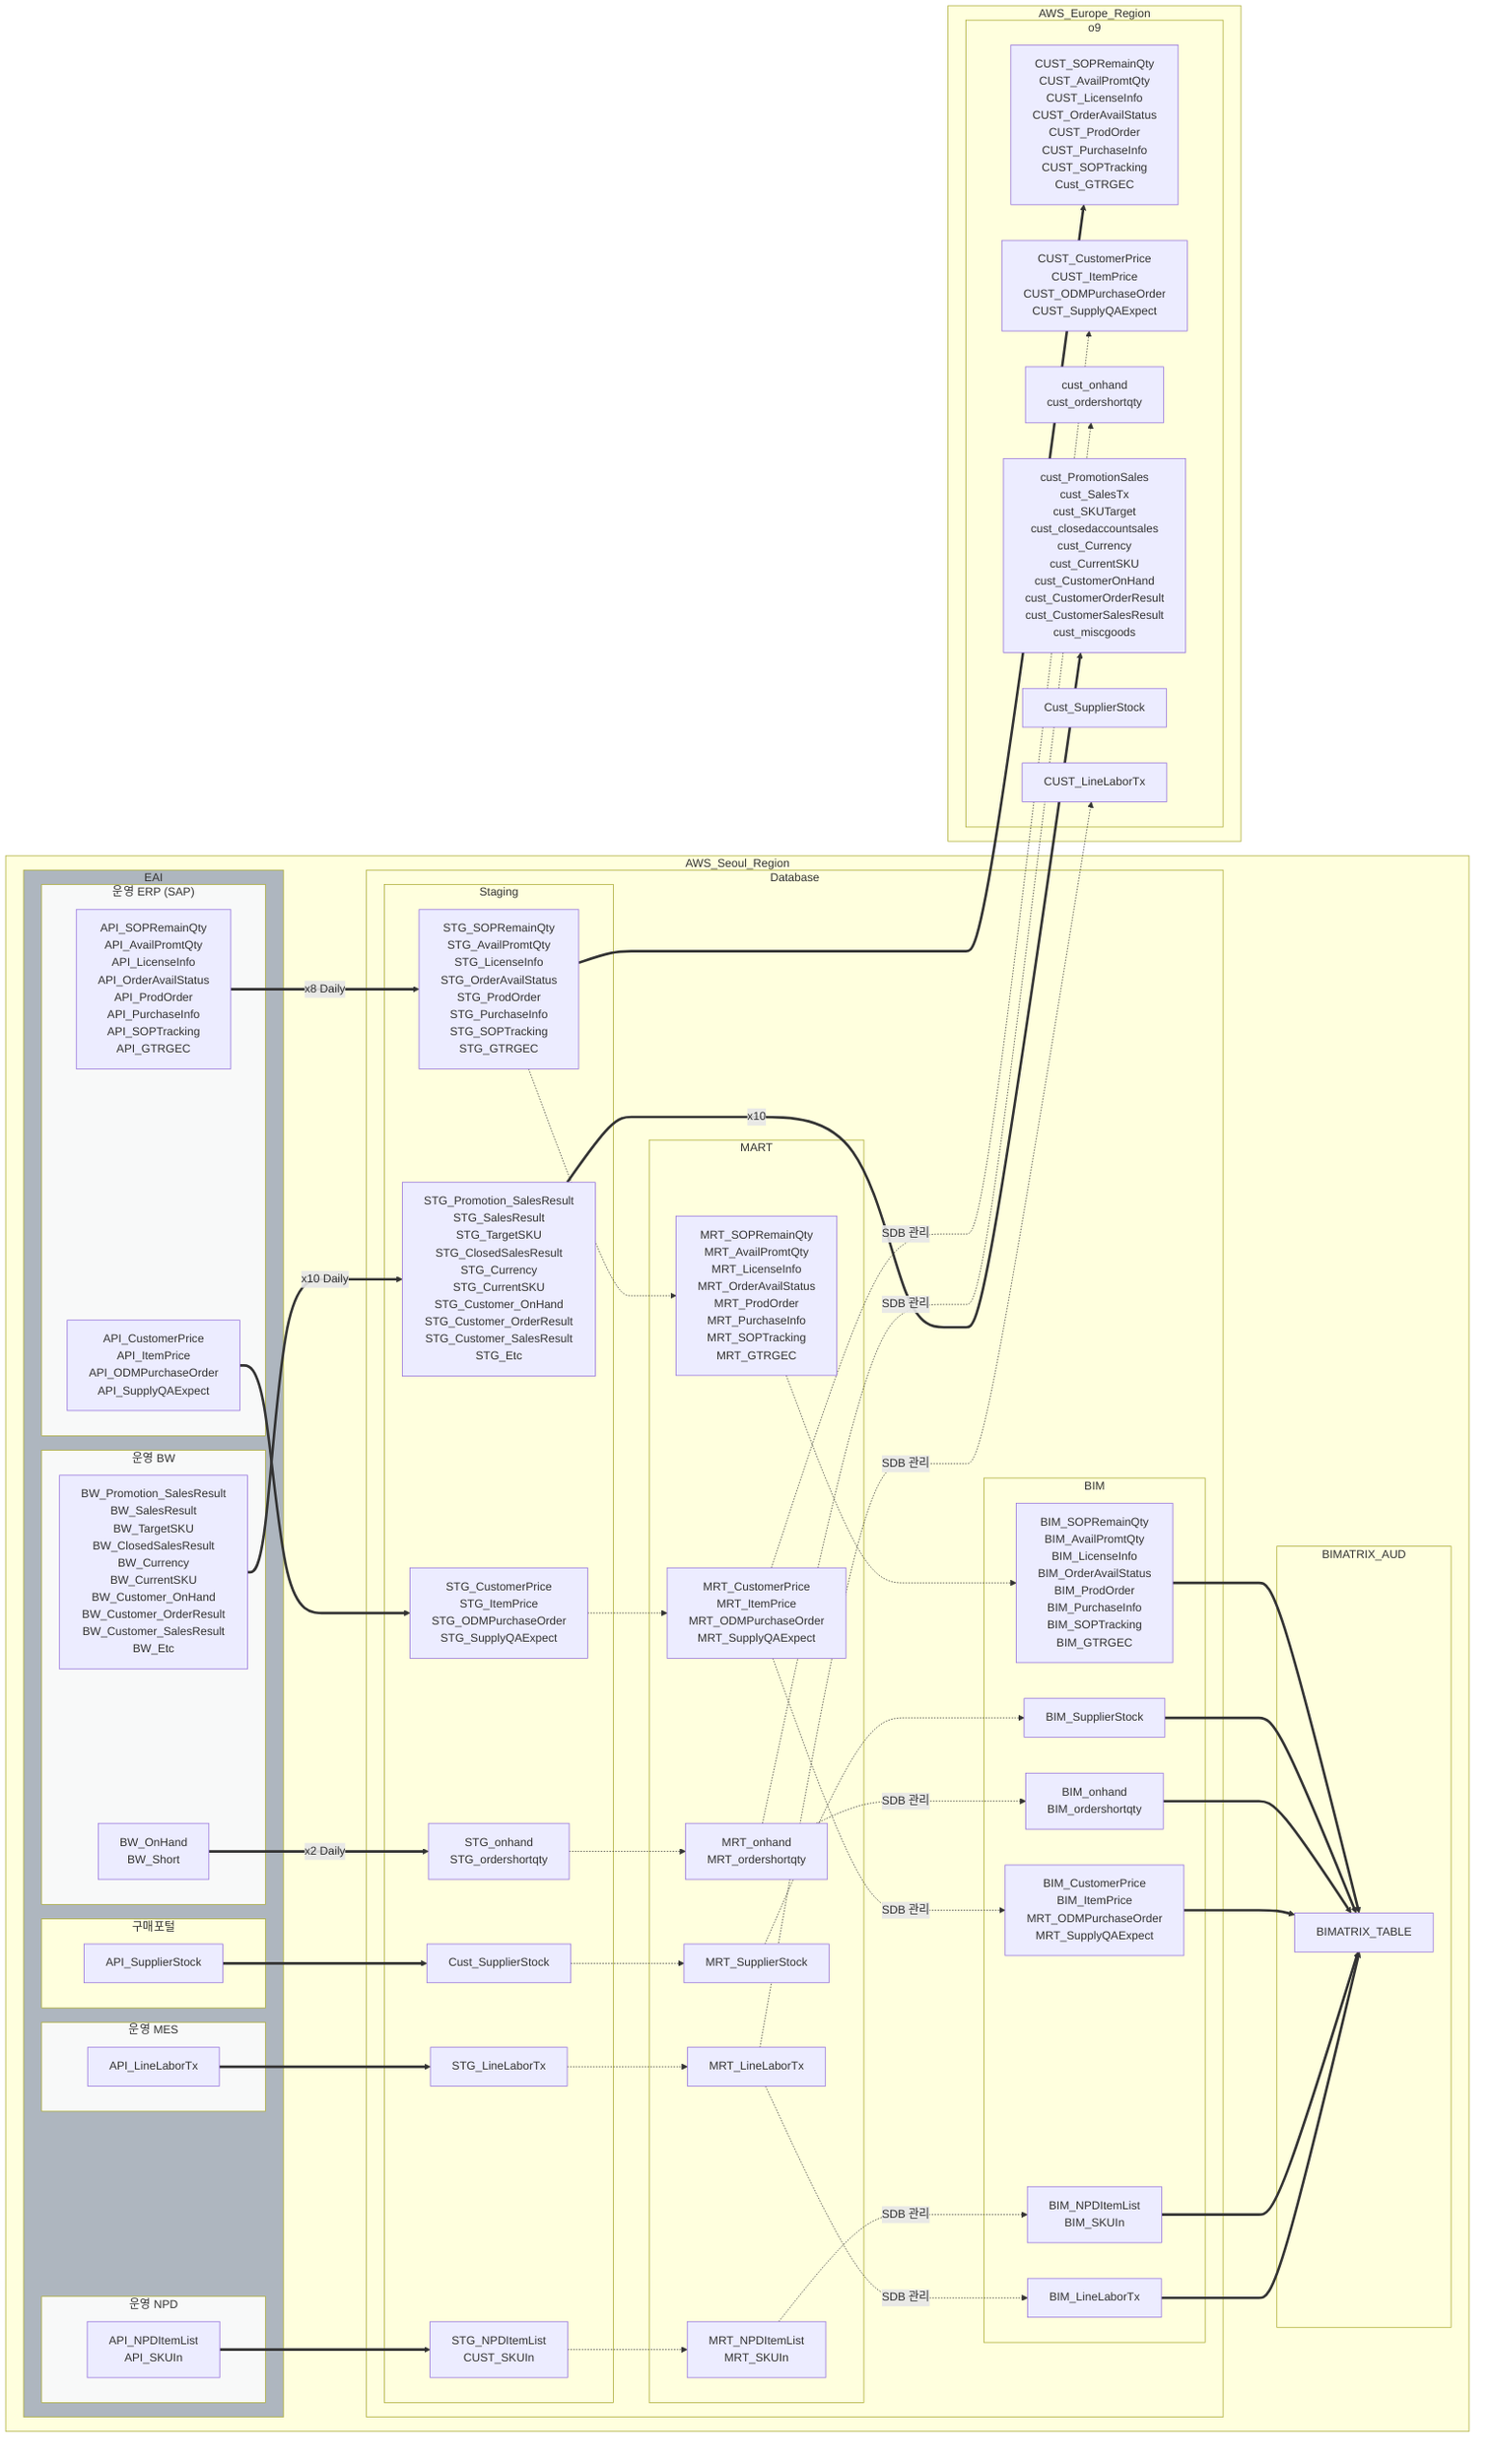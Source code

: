 flowchart LR
 subgraph SAP["운영 ERP (SAP)"]
        APICP37["API_SOPRemainQty<br>API_AvailPromtQty<br>API_LicenseInfo<br>API_OrderAvailStatus<br>API_ProdOrder<br>API_PurchaseInfo<br>API_SOPTracking<br>API_GTRGEC"]
        APICP35["API_CustomerPrice<br>API_ItemPrice<br>API_ODMPurchaseOrder<br>API_SupplyQAExpect"]
  end
 subgraph MES["운영 MES"]
        MESSP12["API_LineLaborTx"]
  end
 subgraph NPD["운영 NPD"]
        NPDCP25["API_NPDItemList<br>API_SKUIn"]
  end
 subgraph BW_["운영 BW"]
        BW_CP12["BW_OnHand<br>BW_Short"]
        BW_CP50["BW_Promotion_SalesResult<br>BW_SalesResult<br>BW_TargetSKU<br>BW_ClosedSalesResult<br>BW_Currency<br>BW_CurrentSKU<br>BW_Customer_OnHand<br>BW_Customer_OrderResult<br>BW_Customer_SalesResult<br>BW_Etc"]
  end
 subgraph PPT["구매포털"]
        PPTCP36["API_SupplierStock"]
  end
 subgraph EAI["EAI"]
        SAP
        MES
        NPD
        BW_
        PPT
  end
 subgraph Schema_Staging["Staging"]
        STGCP37["STG_SOPRemainQty<br>STG_AvailPromtQty<br>STG_LicenseInfo<br>STG_OrderAvailStatus<br>STG_ProdOrder<br>STG_PurchaseInfo<br>STG_SOPTracking<br>STG_GTRGEC"]
        STGCP35["STG_CustomerPrice<br>STG_ItemPrice<br>STG_ODMPurchaseOrder<br>STG_SupplyQAExpect"]
        STGSP12["STG_LineLaborTx"]
        STGCP25["STG_NPDItemList<br>CUST_SKUIn"]
        STGCP12["STG_onhand<br>STG_ordershortqty"]
        STGCP50["STG_Promotion_SalesResult<br>STG_SalesResult<br>STG_TargetSKU<br>STG_ClosedSalesResult<br>STG_Currency<br>STG_CurrentSKU<br>STG_Customer_OnHand<br>STG_Customer_OrderResult<br>STG_Customer_SalesResult<br>STG_Etc"]
        STGCP36["Cust_SupplierStock"]
  end
 subgraph Schema_MART["MART"]
        MRTCP37["MRT_SOPRemainQty<br>MRT_AvailPromtQty<br>MRT_LicenseInfo<br>MRT_OrderAvailStatus<br>MRT_ProdOrder<br>MRT_PurchaseInfo<br>MRT_SOPTracking<br>MRT_GTRGEC"]
        MRTCP35["MRT_CustomerPrice<br>MRT_ItemPrice<br>MRT_ODMPurchaseOrder<br>MRT_SupplyQAExpect"]
        MRTCP12["MRT_onhand<br>MRT_ordershortqty"]
        MRTCP25["MRT_NPDItemList<br>MRT_SKUIn"]
        MRTCP36["MRT_SupplierStock"]
        MRTSP12["MRT_LineLaborTx"]
  end
 subgraph Schema_BIM["BIM"]
        BIMCP37["BIM_SOPRemainQty<br>BIM_AvailPromtQty<br>BIM_LicenseInfo<br>BIM_OrderAvailStatus<br>BIM_ProdOrder<br>BIM_PurchaseInfo<br>BIM_SOPTracking<br>BIM_GTRGEC"]
        BIMCP36["BIM_SupplierStock"]
        BIMCP35["BIM_CustomerPrice<br>BIM_ItemPrice<br>MRT_ODMPurchaseOrder<br>MRT_SupplyQAExpect"]
        BIMCP12["BIM_onhand<br>BIM_ordershortqty"]
        BIMCP25["BIM_NPDItemList<br>BIM_SKUIn"]
        BIMSP12["BIM_LineLaborTx"]
  end
 subgraph Database["Database"]
        Schema_Staging
        Schema_MART
        Schema_BIM
  end
 subgraph BIM_AUD["BIMATRIX_AUD"]
        BIM00["BIMATRIX_TABLE"]
  end
 subgraph subGraph6["AWS_Seoul_Region"]
        EAI
        Database
        BIM_AUD
  end
 subgraph o9["o9"]
        CSTCP37["CUST_SOPRemainQty<br>CUST_AvailPromtQty<br>CUST_LicenseInfo<br>CUST_OrderAvailStatus<br>CUST_ProdOrder<br>CUST_PurchaseInfo<br>CUST_SOPTracking<br>Cust_GTRGEC"]
        CSTCP35["CUST_CustomerPrice<br>CUST_ItemPrice<br>CUST_ODMPurchaseOrder<br>CUST_SupplyQAExpect"]
        CSTCP12["cust_onhand<br>cust_ordershortqty"]
        CSTCP50["cust_PromotionSales<br>cust_SalesTx<br>cust_SKUTarget<br>cust_closedaccountsales<br>cust_Currency<br>cust_CurrentSKU<br>cust_CustomerOnHand<br>cust_CustomerOrderResult<br>cust_CustomerSalesResult<br>cust_miscgoods"]
        CSTCP36["Cust_SupplierStock"]
        CSTSP12["CUST_LineLaborTx"]
  end
 subgraph subGraph8["AWS_Europe_Region"]
        o9
  end
    APICP37 == x8 Daily ==> STGCP37
    APICP35 ==> STGCP35
    MESSP12 ==> STGSP12
    NPDCP25 ==> STGCP25
    BIMCP37 ==> BIM00
    BIMCP36 ==> BIM00
    STGCP37 ==> CSTCP37
    PPTCP36 ==> STGCP36
    STGCP36 -.-> MRTCP36
    MRTCP36 -.-> BIMCP36
    BW_CP12 == x2 Daily ==> STGCP12
    BW_CP50 == x10 Daily ==> STGCP50
    STGCP50 == x10 ==> CSTCP50
    MRTCP35 -. SDB 관리 .-> CSTCP35 & BIMCP35
    MRTCP12 -. SDB 관리 .-> CSTCP12 & BIMCP12
    MRTSP12 -. SDB 관리 .-> CSTSP12 & BIMSP12
    STGCP37 -.-> MRTCP37
    MRTCP37 -.-> BIMCP37
    STGCP12 -.-> MRTCP12
    BIMCP12 ==> BIM00
    STGCP35 -.-> MRTCP35
    BIMCP35 ==> BIM00
    STGCP25 -.-> MRTCP25
    MRTCP25 -. SDB 관리 .-> BIMCP25
    BIMCP25 ==> BIM00
    STGSP12 -.-> MRTSP12
    BIMSP12 ==> BIM00

    style SAP fill:#F8F9F9
    style MES fill:#F8F9F9
    style NPD fill:#F8F9F9
    style BW_ fill:#F8F9F9
    style EAI fill:#aeb6bf